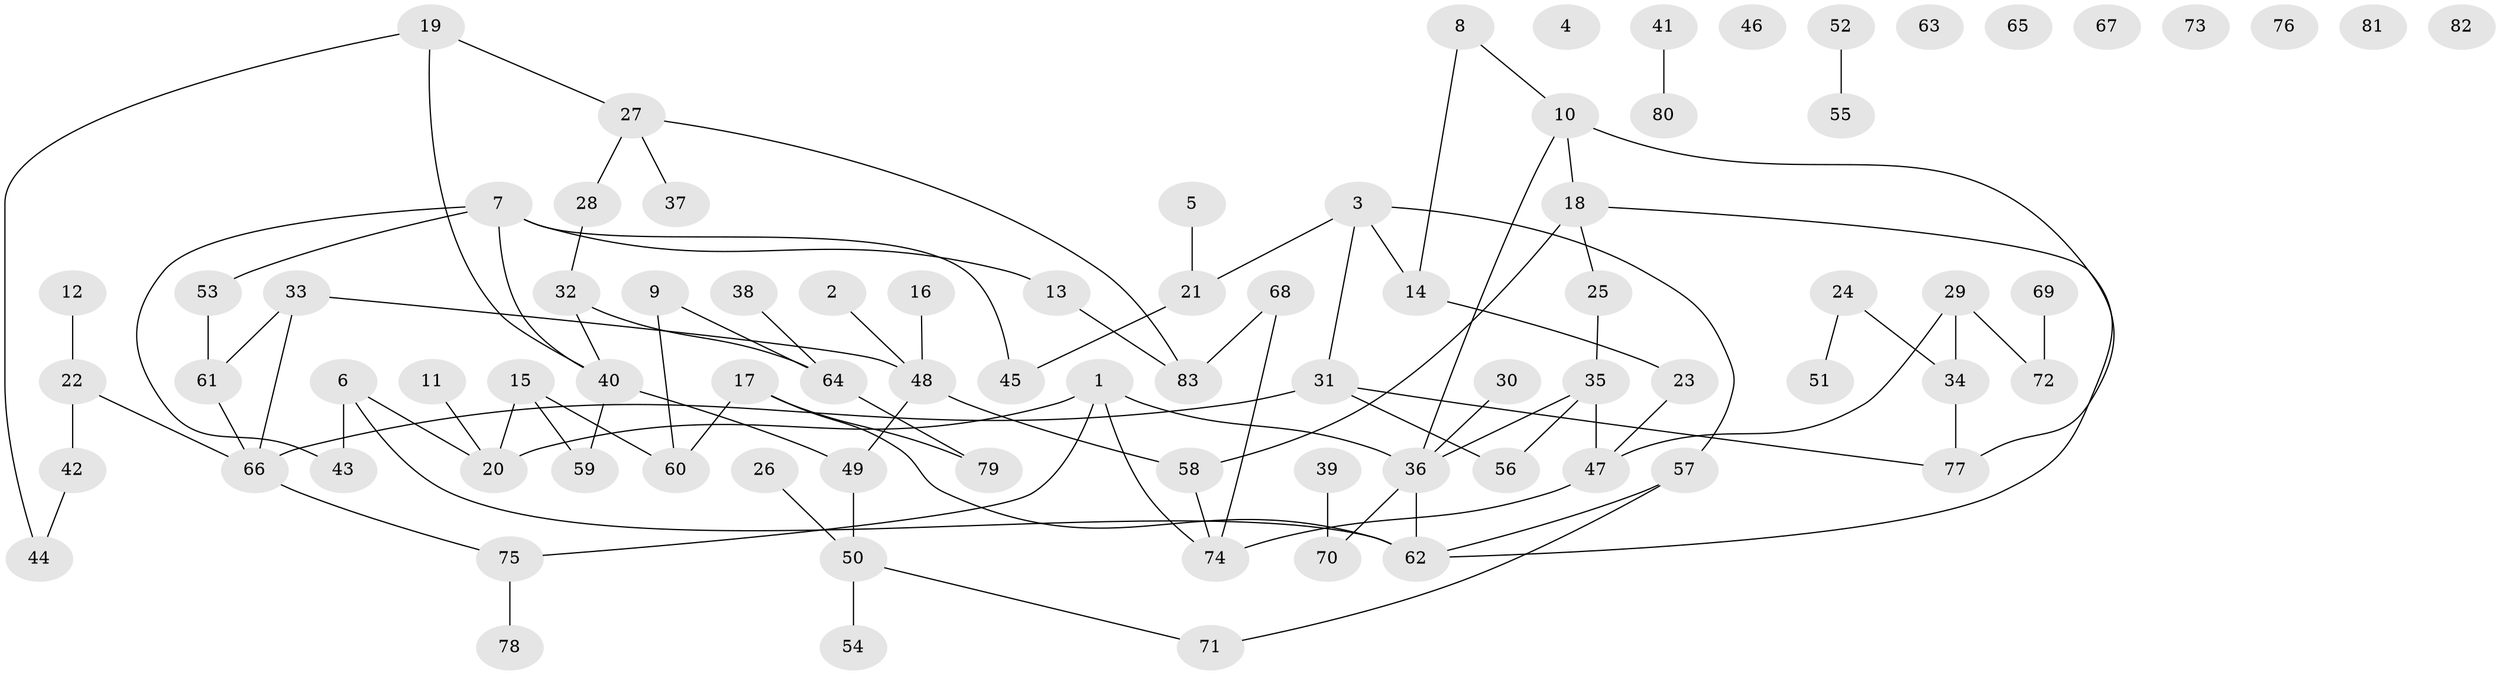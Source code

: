 // Generated by graph-tools (version 1.1) at 2025/49/03/09/25 03:49:04]
// undirected, 83 vertices, 96 edges
graph export_dot {
graph [start="1"]
  node [color=gray90,style=filled];
  1;
  2;
  3;
  4;
  5;
  6;
  7;
  8;
  9;
  10;
  11;
  12;
  13;
  14;
  15;
  16;
  17;
  18;
  19;
  20;
  21;
  22;
  23;
  24;
  25;
  26;
  27;
  28;
  29;
  30;
  31;
  32;
  33;
  34;
  35;
  36;
  37;
  38;
  39;
  40;
  41;
  42;
  43;
  44;
  45;
  46;
  47;
  48;
  49;
  50;
  51;
  52;
  53;
  54;
  55;
  56;
  57;
  58;
  59;
  60;
  61;
  62;
  63;
  64;
  65;
  66;
  67;
  68;
  69;
  70;
  71;
  72;
  73;
  74;
  75;
  76;
  77;
  78;
  79;
  80;
  81;
  82;
  83;
  1 -- 20;
  1 -- 36;
  1 -- 74;
  1 -- 75;
  2 -- 48;
  3 -- 14;
  3 -- 21;
  3 -- 31;
  3 -- 57;
  5 -- 21;
  6 -- 20;
  6 -- 43;
  6 -- 62;
  7 -- 13;
  7 -- 40;
  7 -- 43;
  7 -- 45;
  7 -- 53;
  8 -- 10;
  8 -- 14;
  9 -- 60;
  9 -- 64;
  10 -- 18;
  10 -- 36;
  10 -- 77;
  11 -- 20;
  12 -- 22;
  13 -- 83;
  14 -- 23;
  15 -- 20;
  15 -- 59;
  15 -- 60;
  16 -- 48;
  17 -- 60;
  17 -- 62;
  17 -- 79;
  18 -- 25;
  18 -- 58;
  18 -- 62;
  19 -- 27;
  19 -- 40;
  19 -- 44;
  21 -- 45;
  22 -- 42;
  22 -- 66;
  23 -- 47;
  24 -- 34;
  24 -- 51;
  25 -- 35;
  26 -- 50;
  27 -- 28;
  27 -- 37;
  27 -- 83;
  28 -- 32;
  29 -- 34;
  29 -- 47;
  29 -- 72;
  30 -- 36;
  31 -- 56;
  31 -- 66;
  31 -- 77;
  32 -- 40;
  32 -- 64;
  33 -- 48;
  33 -- 61;
  33 -- 66;
  34 -- 77;
  35 -- 36;
  35 -- 47;
  35 -- 56;
  36 -- 62;
  36 -- 70;
  38 -- 64;
  39 -- 70;
  40 -- 49;
  40 -- 59;
  41 -- 80;
  42 -- 44;
  47 -- 74;
  48 -- 49;
  48 -- 58;
  49 -- 50;
  50 -- 54;
  50 -- 71;
  52 -- 55;
  53 -- 61;
  57 -- 62;
  57 -- 71;
  58 -- 74;
  61 -- 66;
  64 -- 79;
  66 -- 75;
  68 -- 74;
  68 -- 83;
  69 -- 72;
  75 -- 78;
}

